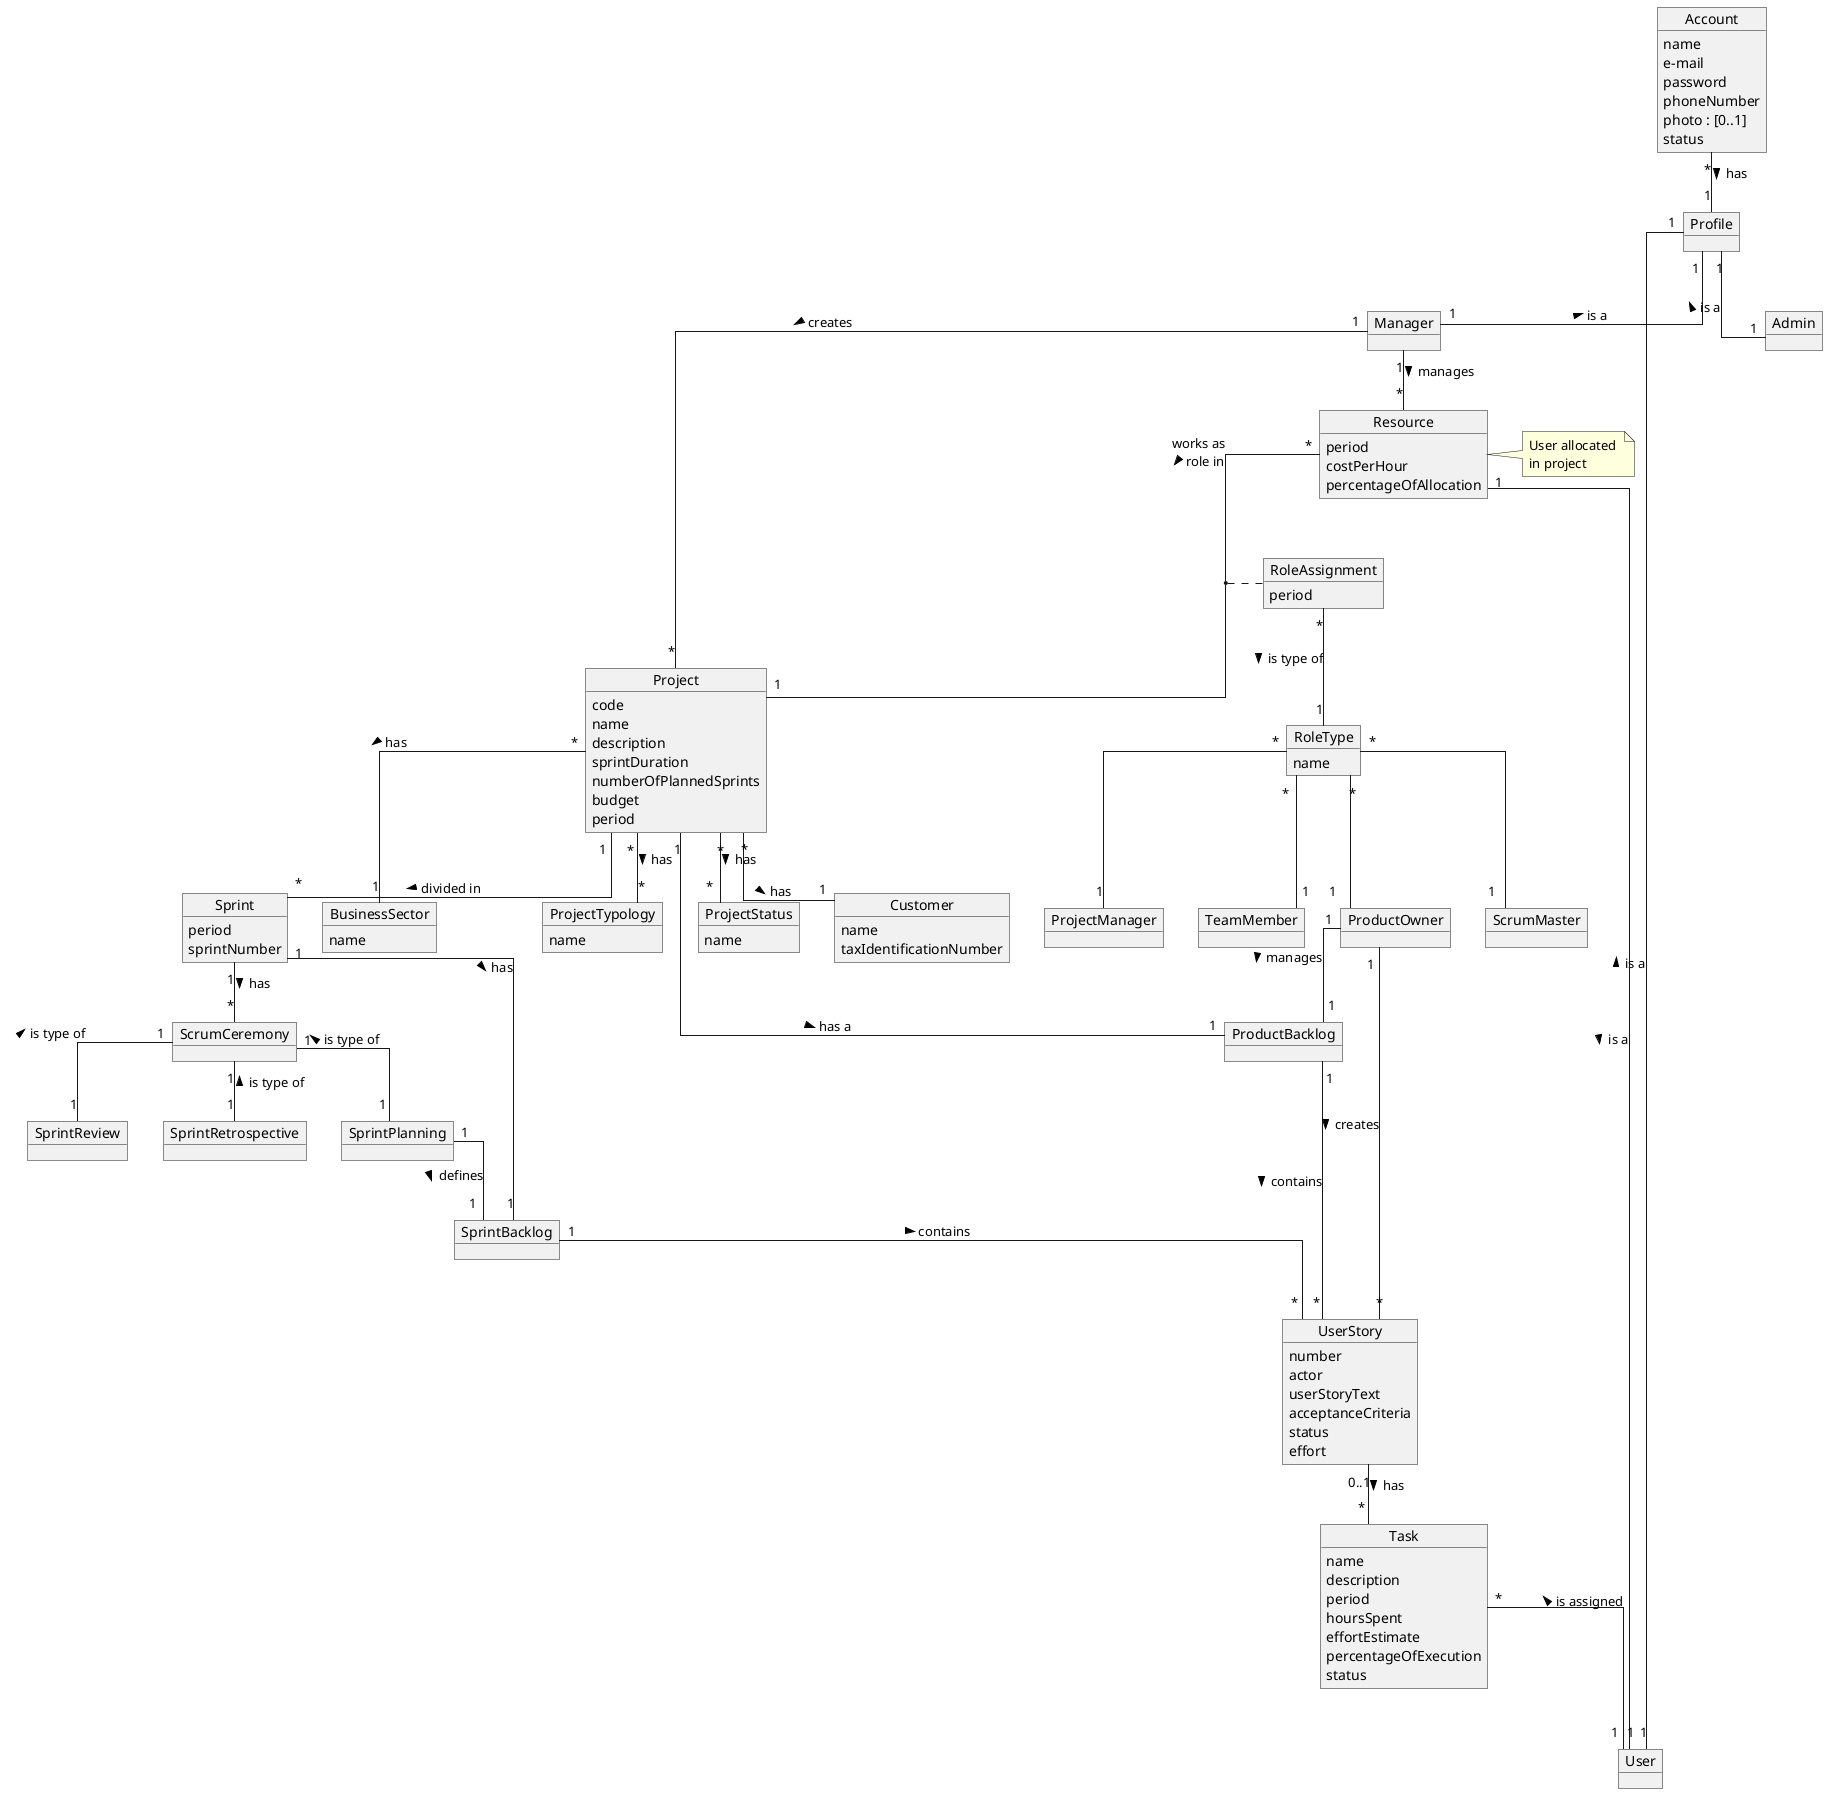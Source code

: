 @startuml
'left to right direction
skinparam linetype ortho

'Conceptual classes ----------------------------------------------------------------------------------------------------
object Account {
    name
    e-mail
    password
    phoneNumber
    photo : [0..1]
    '[0..1] indicates optionality (Larman Figure 9.20)
    status
}
object Profile {
}
object User {
}
object Manager {
}
object Admin {
}
object ScrumMaster {
}
    object ProjectManager {
}
object ProductOwner {
}
object TeamMember {
}
object Project {
    code
    name
    description
    sprintDuration
    numberOfPlannedSprints
    budget
    period
}
object ProjectStatus{
    name
}
object Customer{
    name
    taxIdentificationNumber
}
object BusinessSector{
    name
}
object ProjectTypology{
    name
}
object Sprint {
    period
    sprintNumber
}
object SprintBacklog {
}
object Task {
    name
    description
    period
    hoursSpent
    effortEstimate
    percentageOfExecution
    status
}
object ProductBacklog {
}
object ScrumCeremony {
}
object SprintPlanning {
}
object SprintReview {
}
object SprintRetrospective {
}
object RoleAssignment {
    period
}
object RoleType {
    name
}
object UserStory {
    number
    actor
    userStoryText
    acceptanceCriteria
    status
    effort
}
object Resource {
    period
    costPerHour
    percentageOfAllocation
}
note right: User allocated \nin project

'Associations ----------------------------------------------------------------------------------------------------------
Account "*" -- "1"Profile : has >

Profile "1" -- "1" Manager : is a <
Profile "1" -- "1" Admin : is a <
Profile "1" -- "1" User : is a <

Manager "1" -- "*" Project : creates >
Manager "1" -- "*" Resource : manages >

User "1" -- "1" Resource : is a <
Resource "*" -- "1" Project : works as\nrole in >
(Resource, Project) .. RoleAssignment

RoleType "*" -- "1" ProductOwner
RoleType "*" -- "1" ProjectManager
RoleType "*" -- "1" ScrumMaster
RoleType "*" -- "1" TeamMember

RoleAssignment "*" -- "1" RoleType : is type of >

Project "1" -- "*" Sprint : divided in >
Project "1" -- "1" ProductBacklog : has a >
Project "*" -- "*" ProjectTypology : has >
Project "*" -- "1" Customer : has >
Project "*" -- "1" BusinessSector : has >
Project "*" -- "*" ProjectStatus : has >

ProductBacklog "1" -- "*" UserStory : contains >

Sprint "1" -- "*" ScrumCeremony : has >
Sprint "1" -- "1" SprintBacklog : has >

SprintBacklog "1" -- "*" UserStory : contains >

ScrumCeremony "1" -- "1" SprintPlanning : is type of <
ScrumCeremony "1" -- "1" SprintReview : is type of <
ScrumCeremony "1" -- "1" SprintRetrospective : is type of <


SprintPlanning "1" -- "1" SprintBacklog : defines >

UserStory "0..1" -- "*" Task : has >

Task "*" -- "1" User : is assigned <

ProductOwner "1" -- "1" ProductBacklog : manages >

ProductOwner "1" -- "*" UserStory: creates >



@enduml